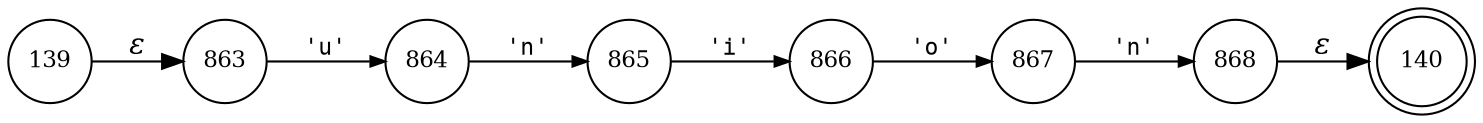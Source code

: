 digraph ATN {
rankdir=LR;
s140[fontsize=11, label="140", shape=doublecircle, fixedsize=true, width=.6];
s864[fontsize=11,label="864", shape=circle, fixedsize=true, width=.55, peripheries=1];
s865[fontsize=11,label="865", shape=circle, fixedsize=true, width=.55, peripheries=1];
s866[fontsize=11,label="866", shape=circle, fixedsize=true, width=.55, peripheries=1];
s867[fontsize=11,label="867", shape=circle, fixedsize=true, width=.55, peripheries=1];
s868[fontsize=11,label="868", shape=circle, fixedsize=true, width=.55, peripheries=1];
s139[fontsize=11,label="139", shape=circle, fixedsize=true, width=.55, peripheries=1];
s863[fontsize=11,label="863", shape=circle, fixedsize=true, width=.55, peripheries=1];
s139 -> s863 [fontname="Times-Italic", label="&epsilon;"];
s863 -> s864 [fontsize=11, fontname="Courier", arrowsize=.7, label = "'u'", arrowhead = normal];
s864 -> s865 [fontsize=11, fontname="Courier", arrowsize=.7, label = "'n'", arrowhead = normal];
s865 -> s866 [fontsize=11, fontname="Courier", arrowsize=.7, label = "'i'", arrowhead = normal];
s866 -> s867 [fontsize=11, fontname="Courier", arrowsize=.7, label = "'o'", arrowhead = normal];
s867 -> s868 [fontsize=11, fontname="Courier", arrowsize=.7, label = "'n'", arrowhead = normal];
s868 -> s140 [fontname="Times-Italic", label="&epsilon;"];
}